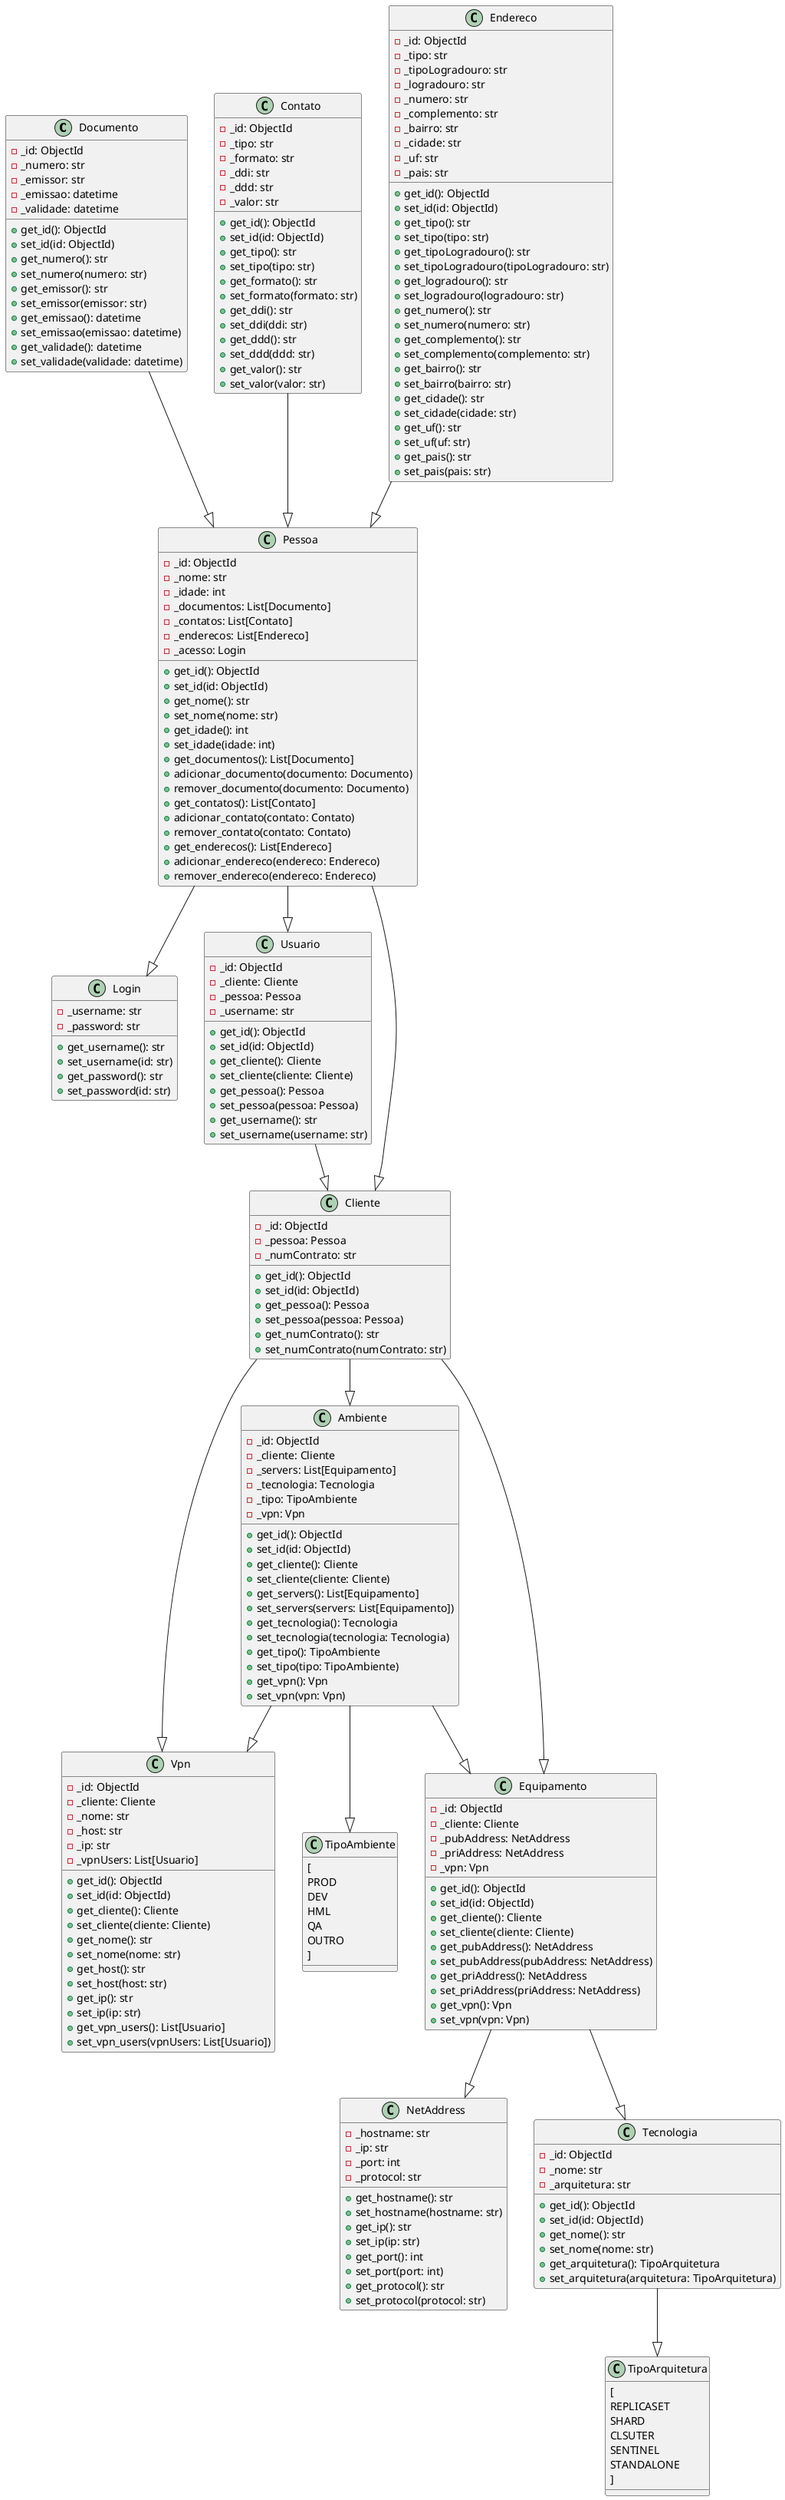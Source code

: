 @startuml
class Documento {
        - _id: ObjectId
        - _numero: str
        - _emissor: str
        - _emissao: datetime
        - _validade: datetime
        + get_id(): ObjectId
        + set_id(id: ObjectId)
        + get_numero(): str
        + set_numero(numero: str)
        + get_emissor(): str
        + set_emissor(emissor: str)
        + get_emissao(): datetime
        + set_emissao(emissao: datetime)
        + get_validade(): datetime
        + set_validade(validade: datetime)
    }

    class Contato {
        - _id: ObjectId
        - _tipo: str
        - _formato: str
        - _ddi: str
        - _ddd: str
        - _valor: str
        + get_id(): ObjectId
        + set_id(id: ObjectId)
        + get_tipo(): str
        + set_tipo(tipo: str)
        + get_formato(): str
        + set_formato(formato: str)
        + get_ddi(): str
        + set_ddi(ddi: str)
        + get_ddd(): str
        + set_ddd(ddd: str)
        + get_valor(): str
        + set_valor(valor: str)
    }

    class Endereco {
        - _id: ObjectId
        - _tipo: str
        - _tipoLogradouro: str
        - _logradouro: str
        - _numero: str
        - _complemento: str
        - _bairro: str
        - _cidade: str
        - _uf: str
        - _pais: str
        + get_id(): ObjectId
        + set_id(id: ObjectId)
        + get_tipo(): str
        + set_tipo(tipo: str)
        + get_tipoLogradouro(): str
        + set_tipoLogradouro(tipoLogradouro: str)
        + get_logradouro(): str
        + set_logradouro(logradouro: str)
        + get_numero(): str
        + set_numero(numero: str)
        + get_complemento(): str
        + set_complemento(complemento: str)
        + get_bairro(): str
        + set_bairro(bairro: str)
        + get_cidade(): str
        + set_cidade(cidade: str)
        + get_uf(): str
        + set_uf(uf: str)
        + get_pais(): str
        + set_pais(pais: str)
    }

    class Login{
        - _username: str
        - _password: str
        + get_username(): str
        + set_username(id: str)
        + get_password(): str
        + set_password(id: str)
    }

    class Pessoa {
        - _id: ObjectId
        - _nome: str
        - _idade: int
        - _documentos: List[Documento]
        - _contatos: List[Contato]
        - _enderecos: List[Endereco]
        - _acesso: Login
        + get_id(): ObjectId
        + set_id(id: ObjectId)
        + get_nome(): str
        + set_nome(nome: str)
        + get_idade(): int
        + set_idade(idade: int)
        + get_documentos(): List[Documento]
        + adicionar_documento(documento: Documento)
        + remover_documento(documento: Documento)
        + get_contatos(): List[Contato]
        + adicionar_contato(contato: Contato)
        + remover_contato(contato: Contato)
        + get_enderecos(): List[Endereco]
        + adicionar_endereco(endereco: Endereco)
        + remover_endereco(endereco: Endereco)
    }

    class Cliente {
        - _id: ObjectId
        - _pessoa: Pessoa
        - _numContrato: str
        + get_id(): ObjectId
        + set_id(id: ObjectId)
        + get_pessoa(): Pessoa
        + set_pessoa(pessoa: Pessoa)
        + get_numContrato(): str
        + set_numContrato(numContrato: str)
    }

    class Usuario {
        - _id: ObjectId
        - _cliente: Cliente
        - _pessoa: Pessoa
        - _username: str
        + get_id(): ObjectId
        + set_id(id: ObjectId)
        + get_cliente(): Cliente
        + set_cliente(cliente: Cliente)
        + get_pessoa(): Pessoa
        + set_pessoa(pessoa: Pessoa)
        + get_username(): str
        + set_username(username: str)
    }

    class Vpn {
        - _id: ObjectId
        - _cliente: Cliente
        - _nome: str
        - _host: str
        - _ip: str
        - _vpnUsers: List[Usuario]
        + get_id(): ObjectId
        + set_id(id: ObjectId)
        + get_cliente(): Cliente
        + set_cliente(cliente: Cliente)
        + get_nome(): str
        + set_nome(nome: str)
        + get_host(): str
        + set_host(host: str)
        + get_ip(): str
        + set_ip(ip: str)
        + get_vpn_users(): List[Usuario]
        + set_vpn_users(vpnUsers: List[Usuario])
    }

    class NetAddress {
        - _hostname: str
        - _ip: str
        - _port: int
        - _protocol: str
        + get_hostname(): str
        + set_hostname(hostname: str)
        + get_ip(): str
        + set_ip(ip: str)
        + get_port(): int
        + set_port(port: int)
        + get_protocol(): str
        + set_protocol(protocol: str)
    }

    class Equipamento {
        - _id: ObjectId
        - _cliente: Cliente
        - _pubAddress: NetAddress
        - _priAddress: NetAddress
        - _vpn: Vpn
        + get_id(): ObjectId
        + set_id(id: ObjectId)
        + get_cliente(): Cliente
        + set_cliente(cliente: Cliente)
        + get_pubAddress(): NetAddress
        + set_pubAddress(pubAddress: NetAddress)
        + get_priAddress(): NetAddress
        + set_priAddress(priAddress: NetAddress)
        + get_vpn(): Vpn
        + set_vpn(vpn: Vpn)
    }

    class Tecnologia{
        - _id: ObjectId
        - _nome: str
        - _arquitetura: str
        + get_id(): ObjectId
        + set_id(id: ObjectId)
        + get_nome(): str
        + set_nome(nome: str)
        + get_arquitetura(): TipoArquitetura
        + set_arquitetura(arquitetura: TipoArquitetura)
    }

class Ambiente {
        - _id: ObjectId
        - _cliente: Cliente
        - _servers: List[Equipamento]
        - _tecnologia: Tecnologia
        - _tipo: TipoAmbiente
        - _vpn: Vpn
        + get_id(): ObjectId
        + set_id(id: ObjectId)
        + get_cliente(): Cliente
        + set_cliente(cliente: Cliente)
        + get_servers(): List[Equipamento]
        + set_servers(servers: List[Equipamento])
        + get_tecnologia(): Tecnologia
        + set_tecnologia(tecnologia: Tecnologia)
        + get_tipo(): TipoAmbiente
        + set_tipo(tipo: TipoAmbiente)
        + get_vpn(): Vpn
        + set_vpn(vpn: Vpn)
    }

    class TipoAmbiente {
        [
            PROD
            DEV
            HML
            QA
            OUTRO
        ]
    }

    class TipoArquitetura {
        [
            REPLICASET
            SHARD
            CLSUTER
            SENTINEL
            STANDALONE
        ]
    }

    Documento --|> Pessoa
    Contato --|> Pessoa
    Endereco --|> Pessoa
    Pessoa --|> Cliente
    Pessoa --|> Login
    Pessoa --|> Usuario
    Cliente --|> Vpn
    Cliente --|> Equipamento
    Cliente --|> Ambiente
    Equipamento --|> NetAddress
    Equipamento --|> Tecnologia
    Ambiente --|> Equipamento
    Ambiente --|> Vpn
    Ambiente --|> TipoAmbiente
    Usuario --|> Cliente
    Tecnologia --|> TipoArquitetura
@enduml